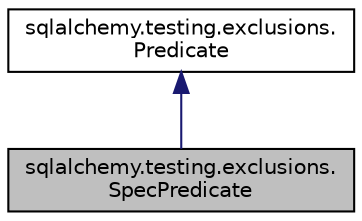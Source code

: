 digraph "sqlalchemy.testing.exclusions.SpecPredicate"
{
 // LATEX_PDF_SIZE
  edge [fontname="Helvetica",fontsize="10",labelfontname="Helvetica",labelfontsize="10"];
  node [fontname="Helvetica",fontsize="10",shape=record];
  Node1 [label="sqlalchemy.testing.exclusions.\lSpecPredicate",height=0.2,width=0.4,color="black", fillcolor="grey75", style="filled", fontcolor="black",tooltip=" "];
  Node2 -> Node1 [dir="back",color="midnightblue",fontsize="10",style="solid",fontname="Helvetica"];
  Node2 [label="sqlalchemy.testing.exclusions.\lPredicate",height=0.2,width=0.4,color="black", fillcolor="white", style="filled",URL="$classsqlalchemy_1_1testing_1_1exclusions_1_1Predicate.html",tooltip=" "];
}

